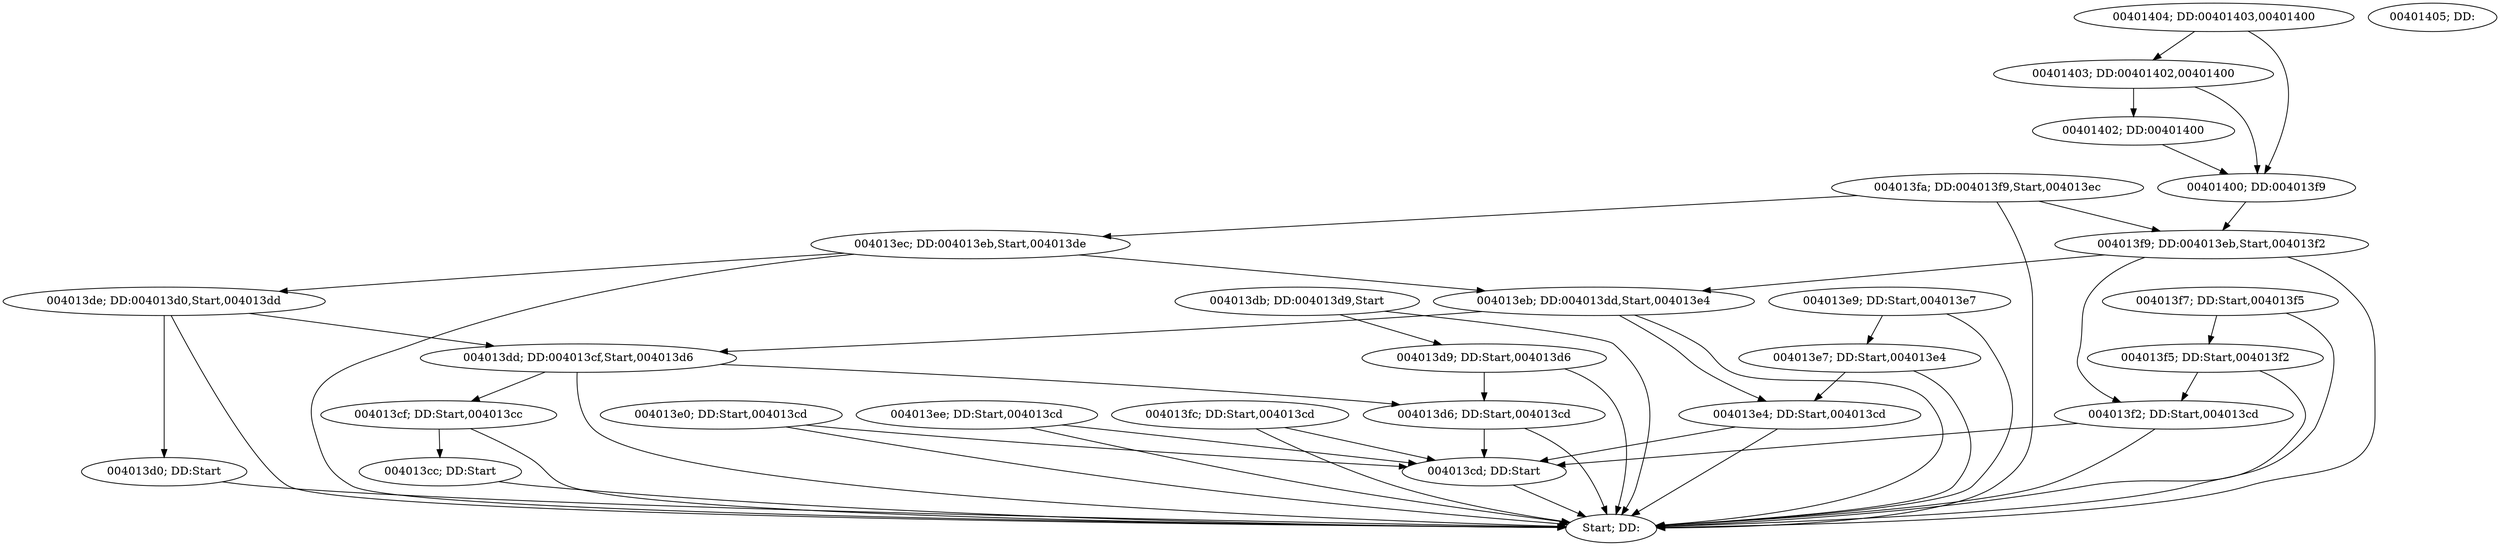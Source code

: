 digraph {
	n0 [label="Start; DD:"]
	n1 [label="004013cc; DD:Start"]
	n2 [label="004013cd; DD:Start"]
	n3 [label="004013cf; DD:Start,004013cc"]
	n4 [label="004013d0; DD:Start"]
	n5 [label="004013d6; DD:Start,004013cd"]
	n6 [label="004013d9; DD:Start,004013d6"]
	n7 [label="004013db; DD:004013d9,Start"]
	n8 [label="004013dd; DD:004013cf,Start,004013d6"]
	n9 [label="004013de; DD:004013d0,Start,004013dd"]
	n10 [label="004013e0; DD:Start,004013cd"]
	n11 [label="004013e4; DD:Start,004013cd"]
	n12 [label="004013e7; DD:Start,004013e4"]
	n13 [label="004013e9; DD:Start,004013e7"]
	n14 [label="004013eb; DD:004013dd,Start,004013e4"]
	n15 [label="004013ec; DD:004013eb,Start,004013de"]
	n16 [label="004013ee; DD:Start,004013cd"]
	n17 [label="004013f2; DD:Start,004013cd"]
	n18 [label="004013f5; DD:Start,004013f2"]
	n19 [label="004013f7; DD:Start,004013f5"]
	n20 [label="004013f9; DD:004013eb,Start,004013f2"]
	n21 [label="004013fa; DD:004013f9,Start,004013ec"]
	n22 [label="004013fc; DD:Start,004013cd"]
	n23 [label="00401400; DD:004013f9"]
	n24 [label="00401402; DD:00401400"]
	n25 [label="00401403; DD:00401402,00401400"]
	n26 [label="00401404; DD:00401403,00401400"]
	n27 [label="00401405; DD:"]

	n1 -> n0
	n2 -> n0
	n3 -> n0
	n4 -> n0
	n5 -> n0
	n6 -> n0
	n7 -> n0
	n8 -> n0
	n9 -> n0
	n9 -> n8
	n10 -> n0
	n11 -> n0
	n12 -> n0
	n13 -> n0
	n14 -> n0
	n15 -> n0
	n15 -> n14
	n16 -> n0
	n17 -> n0
	n18 -> n0
	n19 -> n0
	n20 -> n0
	n21 -> n0
	n21 -> n20
	n22 -> n0
	n3 -> n1
	n5 -> n2
	n6 -> n5
	n7 -> n6
	n8 -> n5
	n8 -> n3
	n9 -> n4
	n10 -> n2
	n11 -> n2
	n12 -> n11
	n13 -> n12
	n14 -> n11
	n14 -> n8
	n15 -> n9
	n16 -> n2
	n17 -> n2
	n18 -> n17
	n19 -> n18
	n20 -> n17
	n20 -> n14
	n21 -> n15
	n22 -> n2
	n23 -> n20
	n24 -> n23
	n25 -> n24
	n25 -> n23
	n26 -> n25
	n26 -> n23

}